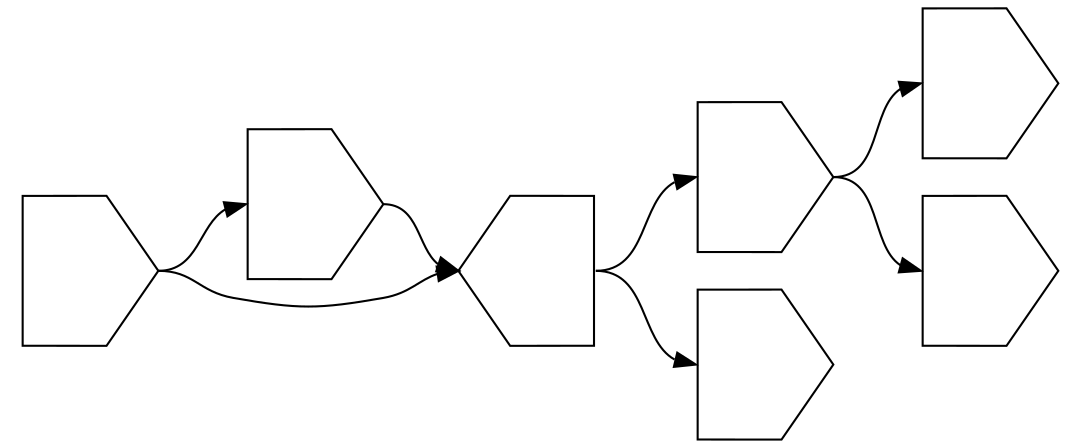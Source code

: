 digraph asm {
	rotate=90;
	edge [headport=n,tailport=s];
	17527 [label="",height=1,width=1,shape=invhouse];
	8562 [label="",height=1,width=1,shape=house];
	15804 [label="",height=1,width=1,shape=invhouse];
	4636 [label="",height=1,width=1,shape=invhouse];
	5313 [label="",height=1,width=1,shape=invhouse];
	6119 [label="",height=1,width=1,shape=invhouse];
	11570 [label="",height=1,width=1,shape=invhouse];
	8562 -> 15804
	8562 -> 17527
	15804 -> 4636
	15804 -> 5313
	6119 -> 8562
	6119 -> 11570
	11570 -> 8562
}